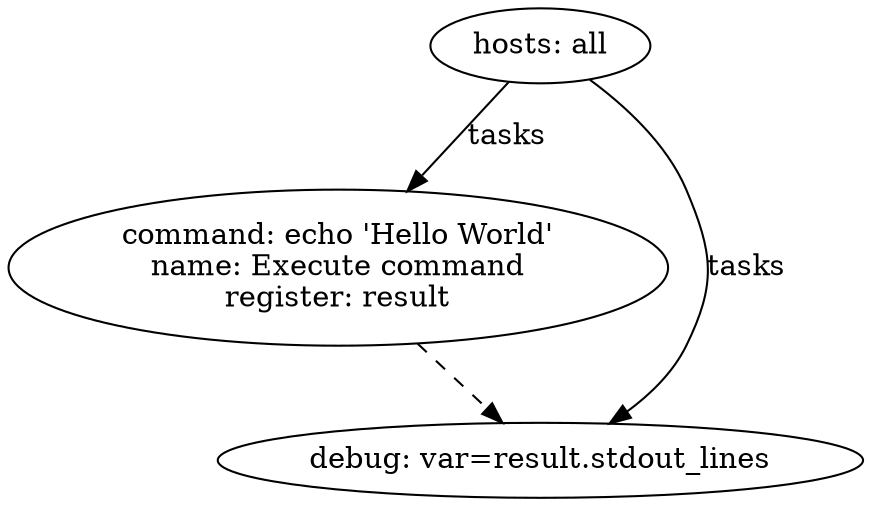 digraph graphname {
2036 [label="command: echo 'Hello World'\nname: Execute command\nregister: result\n"];
2037 [label="debug: var=result.stdout_lines\n"];
2035 [label="hosts: all\n"];
2035 -> 2036 [label="tasks"];
2035 -> 2037 [label="tasks"];
2036 -> 2037 [style="dashed"];
}
